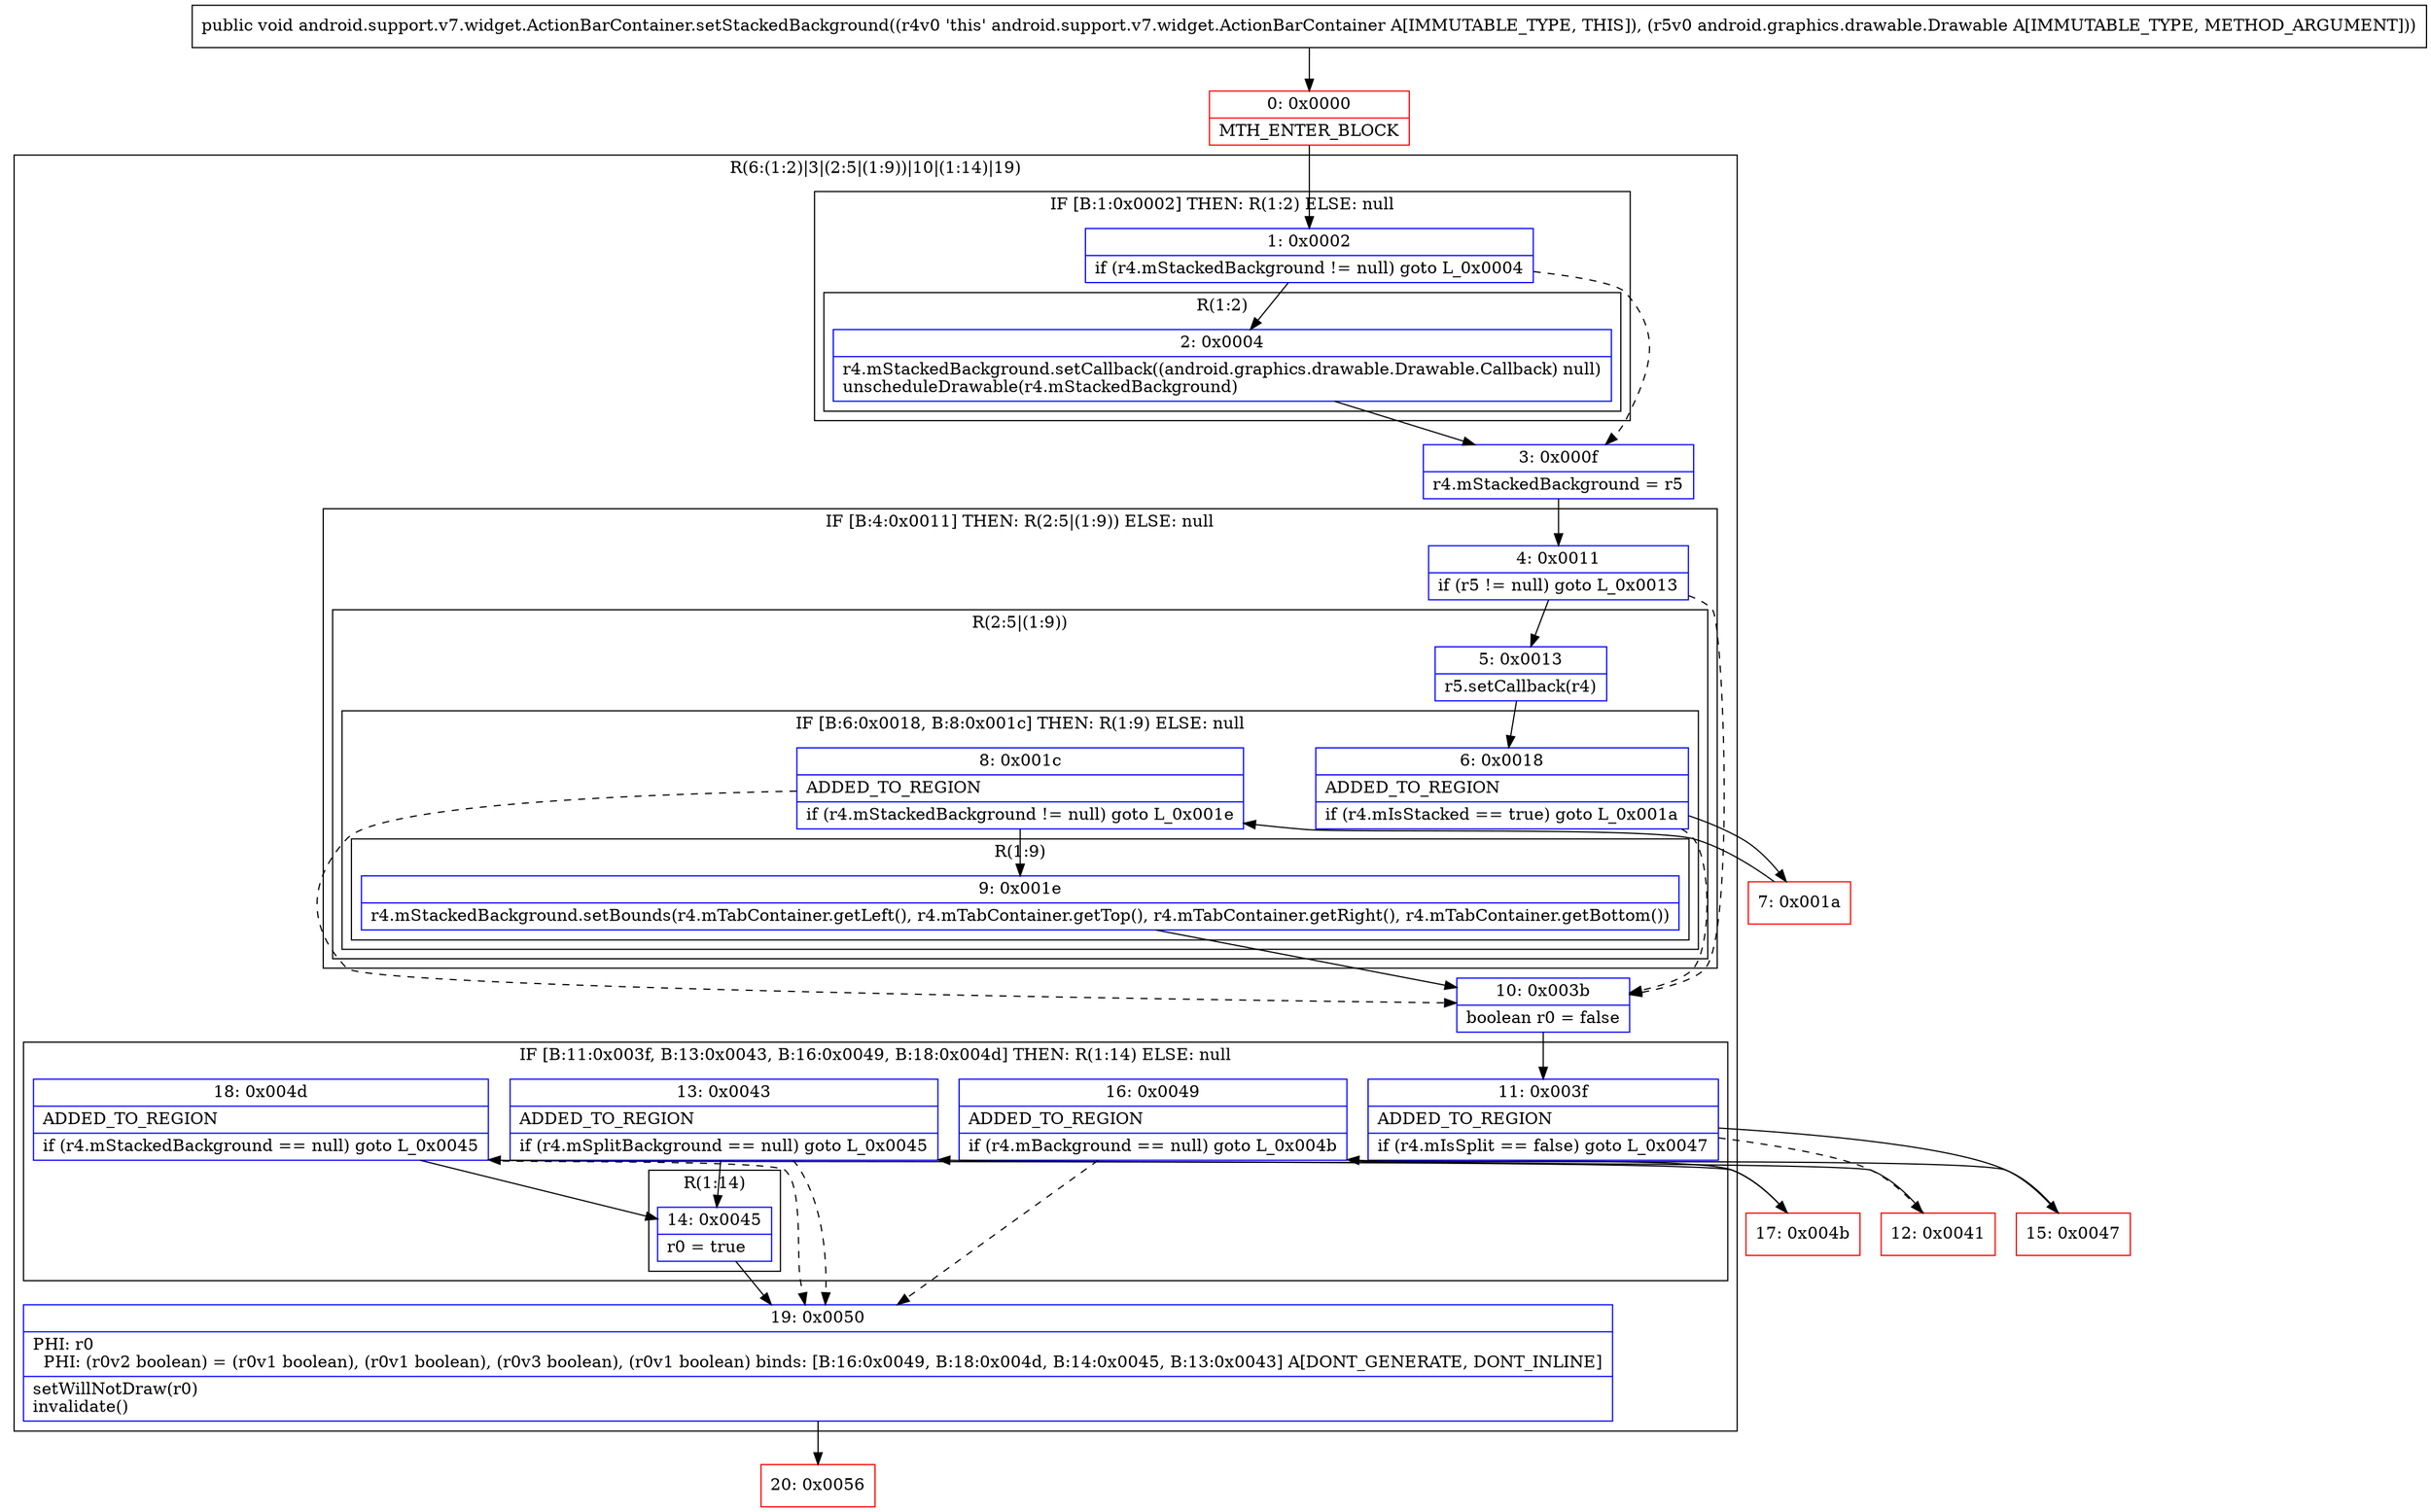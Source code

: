 digraph "CFG forandroid.support.v7.widget.ActionBarContainer.setStackedBackground(Landroid\/graphics\/drawable\/Drawable;)V" {
subgraph cluster_Region_1869267160 {
label = "R(6:(1:2)|3|(2:5|(1:9))|10|(1:14)|19)";
node [shape=record,color=blue];
subgraph cluster_IfRegion_1822493686 {
label = "IF [B:1:0x0002] THEN: R(1:2) ELSE: null";
node [shape=record,color=blue];
Node_1 [shape=record,label="{1\:\ 0x0002|if (r4.mStackedBackground != null) goto L_0x0004\l}"];
subgraph cluster_Region_716449093 {
label = "R(1:2)";
node [shape=record,color=blue];
Node_2 [shape=record,label="{2\:\ 0x0004|r4.mStackedBackground.setCallback((android.graphics.drawable.Drawable.Callback) null)\lunscheduleDrawable(r4.mStackedBackground)\l}"];
}
}
Node_3 [shape=record,label="{3\:\ 0x000f|r4.mStackedBackground = r5\l}"];
subgraph cluster_IfRegion_1007475062 {
label = "IF [B:4:0x0011] THEN: R(2:5|(1:9)) ELSE: null";
node [shape=record,color=blue];
Node_4 [shape=record,label="{4\:\ 0x0011|if (r5 != null) goto L_0x0013\l}"];
subgraph cluster_Region_231554038 {
label = "R(2:5|(1:9))";
node [shape=record,color=blue];
Node_5 [shape=record,label="{5\:\ 0x0013|r5.setCallback(r4)\l}"];
subgraph cluster_IfRegion_1767337730 {
label = "IF [B:6:0x0018, B:8:0x001c] THEN: R(1:9) ELSE: null";
node [shape=record,color=blue];
Node_6 [shape=record,label="{6\:\ 0x0018|ADDED_TO_REGION\l|if (r4.mIsStacked == true) goto L_0x001a\l}"];
Node_8 [shape=record,label="{8\:\ 0x001c|ADDED_TO_REGION\l|if (r4.mStackedBackground != null) goto L_0x001e\l}"];
subgraph cluster_Region_1656938848 {
label = "R(1:9)";
node [shape=record,color=blue];
Node_9 [shape=record,label="{9\:\ 0x001e|r4.mStackedBackground.setBounds(r4.mTabContainer.getLeft(), r4.mTabContainer.getTop(), r4.mTabContainer.getRight(), r4.mTabContainer.getBottom())\l}"];
}
}
}
}
Node_10 [shape=record,label="{10\:\ 0x003b|boolean r0 = false\l}"];
subgraph cluster_IfRegion_945771303 {
label = "IF [B:11:0x003f, B:13:0x0043, B:16:0x0049, B:18:0x004d] THEN: R(1:14) ELSE: null";
node [shape=record,color=blue];
Node_11 [shape=record,label="{11\:\ 0x003f|ADDED_TO_REGION\l|if (r4.mIsSplit == false) goto L_0x0047\l}"];
Node_13 [shape=record,label="{13\:\ 0x0043|ADDED_TO_REGION\l|if (r4.mSplitBackground == null) goto L_0x0045\l}"];
Node_16 [shape=record,label="{16\:\ 0x0049|ADDED_TO_REGION\l|if (r4.mBackground == null) goto L_0x004b\l}"];
Node_18 [shape=record,label="{18\:\ 0x004d|ADDED_TO_REGION\l|if (r4.mStackedBackground == null) goto L_0x0045\l}"];
subgraph cluster_Region_548535232 {
label = "R(1:14)";
node [shape=record,color=blue];
Node_14 [shape=record,label="{14\:\ 0x0045|r0 = true\l}"];
}
}
Node_19 [shape=record,label="{19\:\ 0x0050|PHI: r0 \l  PHI: (r0v2 boolean) = (r0v1 boolean), (r0v1 boolean), (r0v3 boolean), (r0v1 boolean) binds: [B:16:0x0049, B:18:0x004d, B:14:0x0045, B:13:0x0043] A[DONT_GENERATE, DONT_INLINE]\l|setWillNotDraw(r0)\linvalidate()\l}"];
}
Node_0 [shape=record,color=red,label="{0\:\ 0x0000|MTH_ENTER_BLOCK\l}"];
Node_7 [shape=record,color=red,label="{7\:\ 0x001a}"];
Node_12 [shape=record,color=red,label="{12\:\ 0x0041}"];
Node_15 [shape=record,color=red,label="{15\:\ 0x0047}"];
Node_17 [shape=record,color=red,label="{17\:\ 0x004b}"];
Node_20 [shape=record,color=red,label="{20\:\ 0x0056}"];
MethodNode[shape=record,label="{public void android.support.v7.widget.ActionBarContainer.setStackedBackground((r4v0 'this' android.support.v7.widget.ActionBarContainer A[IMMUTABLE_TYPE, THIS]), (r5v0 android.graphics.drawable.Drawable A[IMMUTABLE_TYPE, METHOD_ARGUMENT])) }"];
MethodNode -> Node_0;
Node_1 -> Node_2;
Node_1 -> Node_3[style=dashed];
Node_2 -> Node_3;
Node_3 -> Node_4;
Node_4 -> Node_5;
Node_4 -> Node_10[style=dashed];
Node_5 -> Node_6;
Node_6 -> Node_7;
Node_6 -> Node_10[style=dashed];
Node_8 -> Node_9;
Node_8 -> Node_10[style=dashed];
Node_9 -> Node_10;
Node_10 -> Node_11;
Node_11 -> Node_12[style=dashed];
Node_11 -> Node_15;
Node_13 -> Node_14;
Node_13 -> Node_19[style=dashed];
Node_16 -> Node_17;
Node_16 -> Node_19[style=dashed];
Node_18 -> Node_19[style=dashed];
Node_18 -> Node_14;
Node_14 -> Node_19;
Node_19 -> Node_20;
Node_0 -> Node_1;
Node_7 -> Node_8;
Node_12 -> Node_13;
Node_15 -> Node_16;
Node_17 -> Node_18;
}

